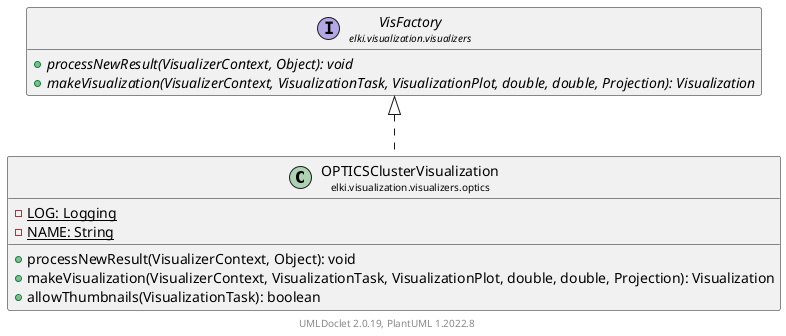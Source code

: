 @startuml
    remove .*\.(Instance|Par|Parameterizer|Factory)$
    set namespaceSeparator none
    hide empty fields
    hide empty methods

    class "<size:14>OPTICSClusterVisualization\n<size:10>elki.visualization.visualizers.optics" as elki.visualization.visualizers.optics.OPTICSClusterVisualization [[OPTICSClusterVisualization.html]] {
        {static} -LOG: Logging
        {static} -NAME: String
        +processNewResult(VisualizerContext, Object): void
        +makeVisualization(VisualizerContext, VisualizationTask, VisualizationPlot, double, double, Projection): Visualization
        +allowThumbnails(VisualizationTask): boolean
    }

    interface "<size:14>VisFactory\n<size:10>elki.visualization.visualizers" as elki.visualization.visualizers.VisFactory [[../VisFactory.html]] {
        {abstract} +processNewResult(VisualizerContext, Object): void
        {abstract} +makeVisualization(VisualizerContext, VisualizationTask, VisualizationPlot, double, double, Projection): Visualization
    }
    class "<size:14>OPTICSClusterVisualization.Instance\n<size:10>elki.visualization.visualizers.optics" as elki.visualization.visualizers.optics.OPTICSClusterVisualization.Instance [[OPTICSClusterVisualization.Instance.html]]

    elki.visualization.visualizers.VisFactory <|.. elki.visualization.visualizers.optics.OPTICSClusterVisualization
    elki.visualization.visualizers.optics.OPTICSClusterVisualization +-- elki.visualization.visualizers.optics.OPTICSClusterVisualization.Instance

    center footer UMLDoclet 2.0.19, PlantUML 1.2022.8
@enduml
